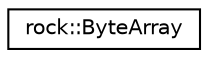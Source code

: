 digraph "类继承关系图"
{
 // LATEX_PDF_SIZE
  edge [fontname="Helvetica",fontsize="10",labelfontname="Helvetica",labelfontsize="10"];
  node [fontname="Helvetica",fontsize="10",shape=record];
  rankdir="LR";
  Node0 [label="rock::ByteArray",height=0.2,width=0.4,color="black", fillcolor="white", style="filled",URL="$classrock_1_1ByteArray.html",tooltip="二进制数组,提供基础类型的序列化,反序列化功能"];
}
